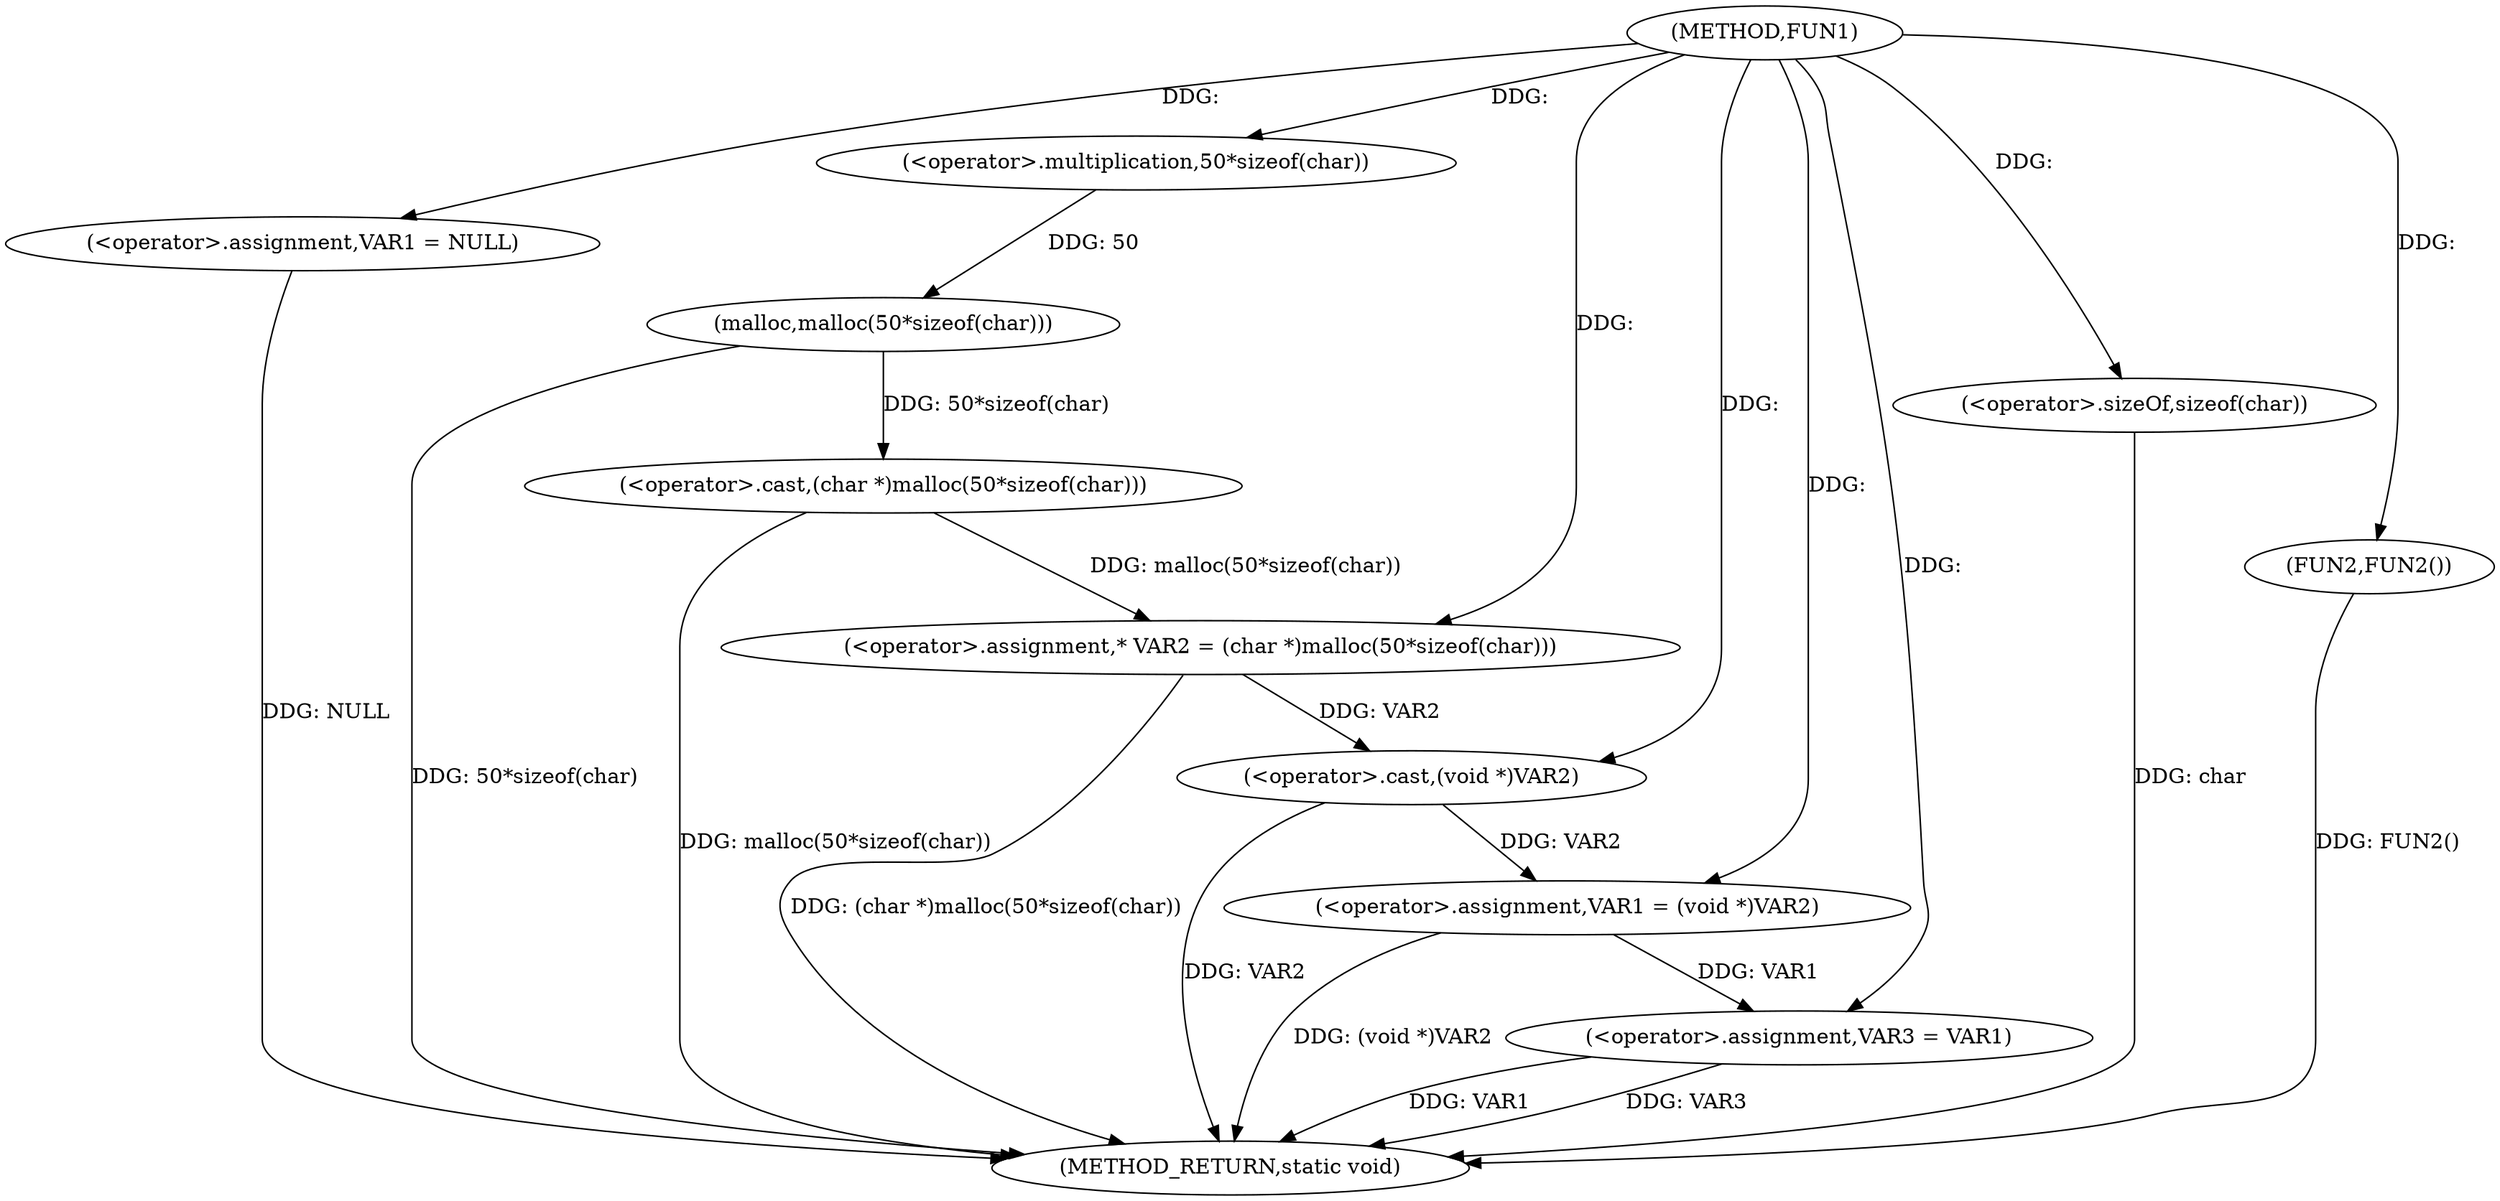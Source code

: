 digraph FUN1 {  
"1000100" [label = "(METHOD,FUN1)" ]
"1000126" [label = "(METHOD_RETURN,static void)" ]
"1000103" [label = "(<operator>.assignment,VAR1 = NULL)" ]
"1000108" [label = "(<operator>.assignment,* VAR2 = (char *)malloc(50*sizeof(char)))" ]
"1000110" [label = "(<operator>.cast,(char *)malloc(50*sizeof(char)))" ]
"1000112" [label = "(malloc,malloc(50*sizeof(char)))" ]
"1000113" [label = "(<operator>.multiplication,50*sizeof(char))" ]
"1000115" [label = "(<operator>.sizeOf,sizeof(char))" ]
"1000117" [label = "(<operator>.assignment,VAR1 = (void *)VAR2)" ]
"1000119" [label = "(<operator>.cast,(void *)VAR2)" ]
"1000122" [label = "(<operator>.assignment,VAR3 = VAR1)" ]
"1000125" [label = "(FUN2,FUN2())" ]
  "1000125" -> "1000126"  [ label = "DDG: FUN2()"] 
  "1000103" -> "1000126"  [ label = "DDG: NULL"] 
  "1000122" -> "1000126"  [ label = "DDG: VAR3"] 
  "1000110" -> "1000126"  [ label = "DDG: malloc(50*sizeof(char))"] 
  "1000117" -> "1000126"  [ label = "DDG: (void *)VAR2"] 
  "1000115" -> "1000126"  [ label = "DDG: char"] 
  "1000122" -> "1000126"  [ label = "DDG: VAR1"] 
  "1000119" -> "1000126"  [ label = "DDG: VAR2"] 
  "1000112" -> "1000126"  [ label = "DDG: 50*sizeof(char)"] 
  "1000108" -> "1000126"  [ label = "DDG: (char *)malloc(50*sizeof(char))"] 
  "1000100" -> "1000103"  [ label = "DDG: "] 
  "1000110" -> "1000108"  [ label = "DDG: malloc(50*sizeof(char))"] 
  "1000100" -> "1000108"  [ label = "DDG: "] 
  "1000112" -> "1000110"  [ label = "DDG: 50*sizeof(char)"] 
  "1000113" -> "1000112"  [ label = "DDG: 50"] 
  "1000100" -> "1000113"  [ label = "DDG: "] 
  "1000100" -> "1000115"  [ label = "DDG: "] 
  "1000119" -> "1000117"  [ label = "DDG: VAR2"] 
  "1000100" -> "1000117"  [ label = "DDG: "] 
  "1000108" -> "1000119"  [ label = "DDG: VAR2"] 
  "1000100" -> "1000119"  [ label = "DDG: "] 
  "1000117" -> "1000122"  [ label = "DDG: VAR1"] 
  "1000100" -> "1000122"  [ label = "DDG: "] 
  "1000100" -> "1000125"  [ label = "DDG: "] 
}
